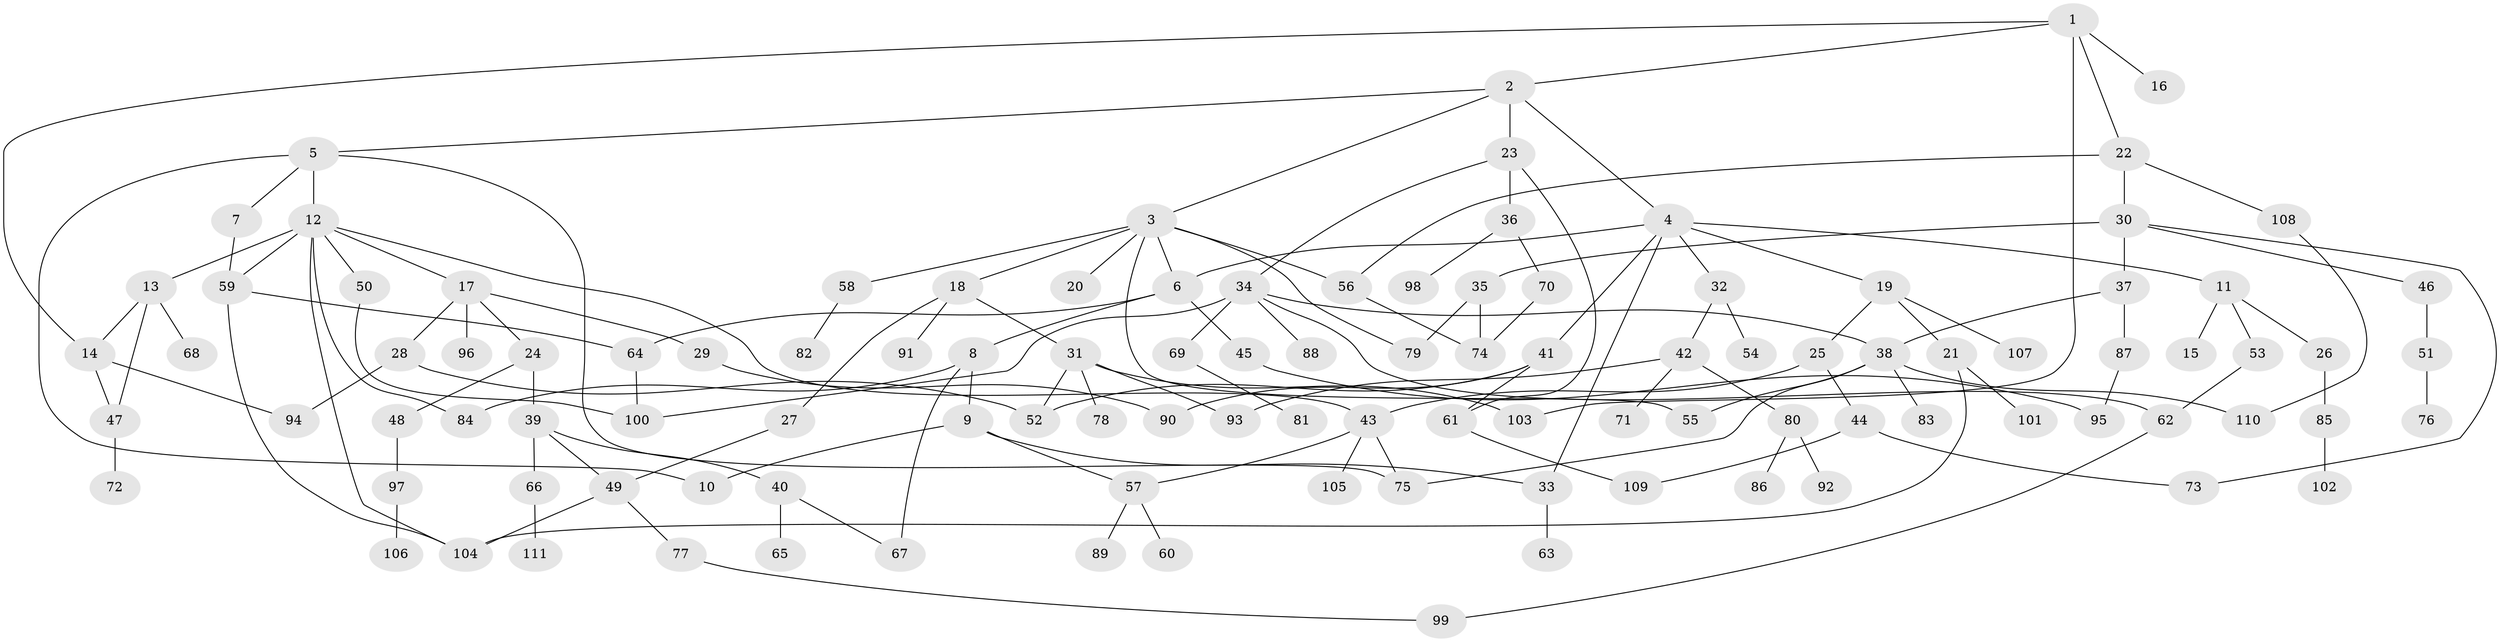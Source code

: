 // Generated by graph-tools (version 1.1) at 2025/13/03/09/25 04:13:35]
// undirected, 111 vertices, 148 edges
graph export_dot {
graph [start="1"]
  node [color=gray90,style=filled];
  1;
  2;
  3;
  4;
  5;
  6;
  7;
  8;
  9;
  10;
  11;
  12;
  13;
  14;
  15;
  16;
  17;
  18;
  19;
  20;
  21;
  22;
  23;
  24;
  25;
  26;
  27;
  28;
  29;
  30;
  31;
  32;
  33;
  34;
  35;
  36;
  37;
  38;
  39;
  40;
  41;
  42;
  43;
  44;
  45;
  46;
  47;
  48;
  49;
  50;
  51;
  52;
  53;
  54;
  55;
  56;
  57;
  58;
  59;
  60;
  61;
  62;
  63;
  64;
  65;
  66;
  67;
  68;
  69;
  70;
  71;
  72;
  73;
  74;
  75;
  76;
  77;
  78;
  79;
  80;
  81;
  82;
  83;
  84;
  85;
  86;
  87;
  88;
  89;
  90;
  91;
  92;
  93;
  94;
  95;
  96;
  97;
  98;
  99;
  100;
  101;
  102;
  103;
  104;
  105;
  106;
  107;
  108;
  109;
  110;
  111;
  1 -- 2;
  1 -- 16;
  1 -- 22;
  1 -- 103;
  1 -- 14;
  2 -- 3;
  2 -- 4;
  2 -- 5;
  2 -- 23;
  3 -- 6;
  3 -- 18;
  3 -- 20;
  3 -- 55;
  3 -- 58;
  3 -- 56;
  3 -- 79;
  4 -- 11;
  4 -- 19;
  4 -- 32;
  4 -- 41;
  4 -- 6;
  4 -- 33;
  5 -- 7;
  5 -- 10;
  5 -- 12;
  5 -- 75;
  6 -- 8;
  6 -- 45;
  6 -- 64;
  7 -- 59;
  8 -- 9;
  8 -- 67;
  8 -- 84;
  9 -- 33;
  9 -- 57;
  9 -- 10;
  11 -- 15;
  11 -- 26;
  11 -- 53;
  12 -- 13;
  12 -- 17;
  12 -- 50;
  12 -- 84;
  12 -- 59;
  12 -- 104;
  12 -- 43;
  13 -- 14;
  13 -- 47;
  13 -- 68;
  14 -- 94;
  14 -- 47;
  17 -- 24;
  17 -- 28;
  17 -- 29;
  17 -- 96;
  18 -- 27;
  18 -- 31;
  18 -- 91;
  19 -- 21;
  19 -- 25;
  19 -- 107;
  21 -- 101;
  21 -- 104;
  22 -- 30;
  22 -- 56;
  22 -- 108;
  23 -- 34;
  23 -- 36;
  23 -- 61;
  24 -- 39;
  24 -- 48;
  25 -- 43;
  25 -- 44;
  26 -- 85;
  27 -- 49;
  28 -- 52;
  28 -- 94;
  29 -- 90;
  30 -- 35;
  30 -- 37;
  30 -- 46;
  30 -- 73;
  31 -- 78;
  31 -- 93;
  31 -- 52;
  31 -- 103;
  32 -- 42;
  32 -- 54;
  33 -- 63;
  34 -- 38;
  34 -- 69;
  34 -- 88;
  34 -- 62;
  34 -- 100;
  35 -- 79;
  35 -- 74;
  36 -- 70;
  36 -- 98;
  37 -- 87;
  37 -- 38;
  38 -- 83;
  38 -- 110;
  38 -- 75;
  38 -- 55;
  39 -- 40;
  39 -- 49;
  39 -- 66;
  40 -- 65;
  40 -- 67;
  41 -- 52;
  41 -- 90;
  41 -- 61;
  42 -- 71;
  42 -- 80;
  42 -- 93;
  43 -- 105;
  43 -- 57;
  43 -- 75;
  44 -- 73;
  44 -- 109;
  45 -- 95;
  46 -- 51;
  47 -- 72;
  48 -- 97;
  49 -- 77;
  49 -- 104;
  50 -- 100;
  51 -- 76;
  53 -- 62;
  56 -- 74;
  57 -- 60;
  57 -- 89;
  58 -- 82;
  59 -- 64;
  59 -- 104;
  61 -- 109;
  62 -- 99;
  64 -- 100;
  66 -- 111;
  69 -- 81;
  70 -- 74;
  77 -- 99;
  80 -- 86;
  80 -- 92;
  85 -- 102;
  87 -- 95;
  97 -- 106;
  108 -- 110;
}
